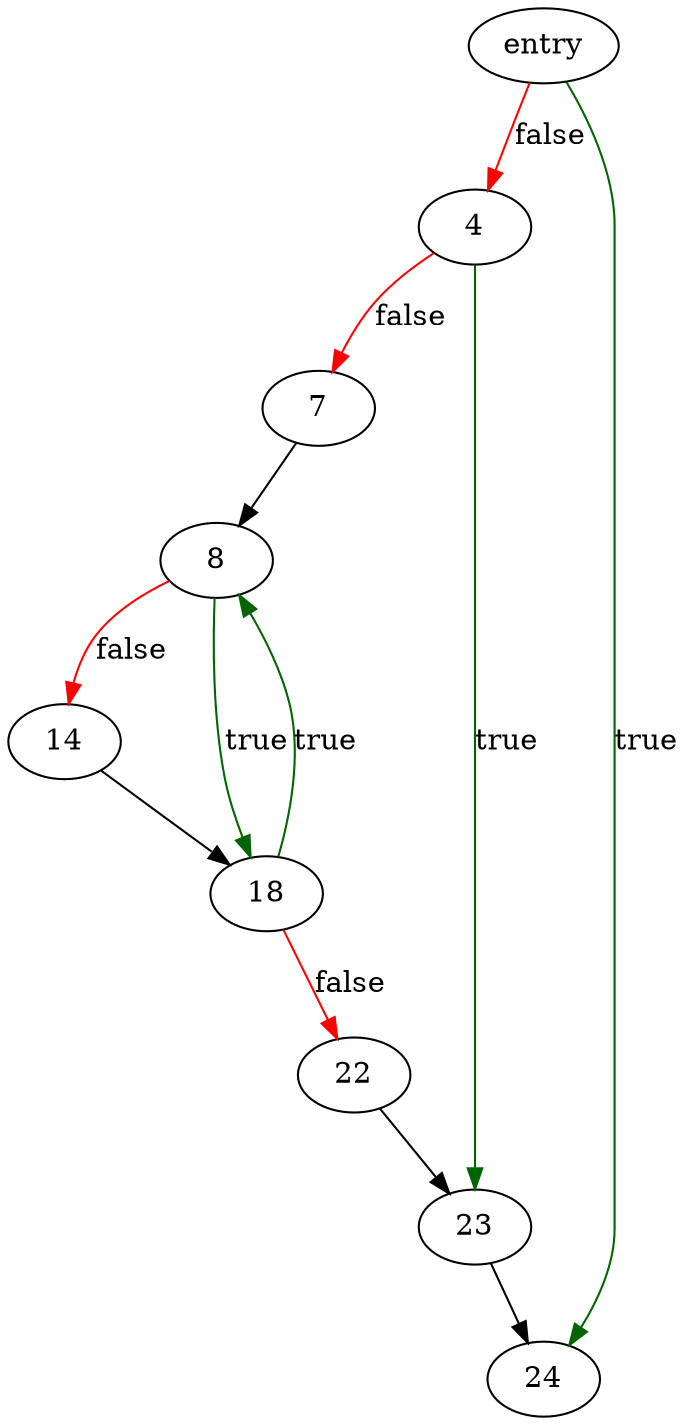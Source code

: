 digraph "delete_all_files" {
	// Node definitions.
	1 [label=entry];
	4;
	7;
	8;
	14;
	18;
	22;
	23;
	24;

	// Edge definitions.
	1 -> 4 [
		color=red
		label=false
	];
	1 -> 24 [
		color=darkgreen
		label=true
	];
	4 -> 7 [
		color=red
		label=false
	];
	4 -> 23 [
		color=darkgreen
		label=true
	];
	7 -> 8;
	8 -> 14 [
		color=red
		label=false
	];
	8 -> 18 [
		color=darkgreen
		label=true
	];
	14 -> 18;
	18 -> 8 [
		color=darkgreen
		label=true
	];
	18 -> 22 [
		color=red
		label=false
	];
	22 -> 23;
	23 -> 24;
}